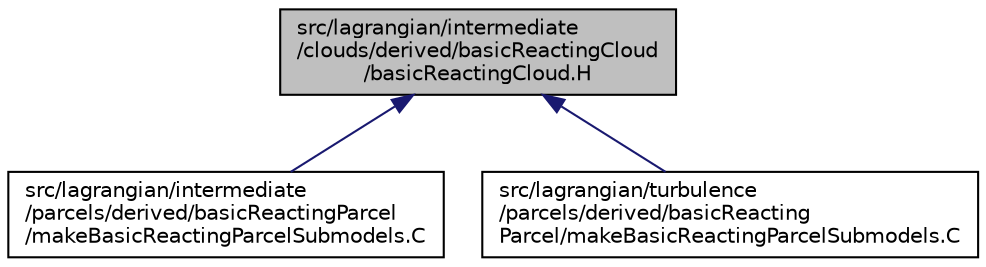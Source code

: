 digraph "src/lagrangian/intermediate/clouds/derived/basicReactingCloud/basicReactingCloud.H"
{
  bgcolor="transparent";
  edge [fontname="Helvetica",fontsize="10",labelfontname="Helvetica",labelfontsize="10"];
  node [fontname="Helvetica",fontsize="10",shape=record];
  Node1 [label="src/lagrangian/intermediate\l/clouds/derived/basicReactingCloud\l/basicReactingCloud.H",height=0.2,width=0.4,color="black", fillcolor="grey75", style="filled", fontcolor="black"];
  Node1 -> Node2 [dir="back",color="midnightblue",fontsize="10",style="solid",fontname="Helvetica"];
  Node2 [label="src/lagrangian/intermediate\l/parcels/derived/basicReactingParcel\l/makeBasicReactingParcelSubmodels.C",height=0.2,width=0.4,color="black",URL="$a06534.html"];
  Node1 -> Node3 [dir="back",color="midnightblue",fontsize="10",style="solid",fontname="Helvetica"];
  Node3 [label="src/lagrangian/turbulence\l/parcels/derived/basicReacting\lParcel/makeBasicReactingParcelSubmodels.C",height=0.2,width=0.4,color="black",URL="$a06535.html"];
}
